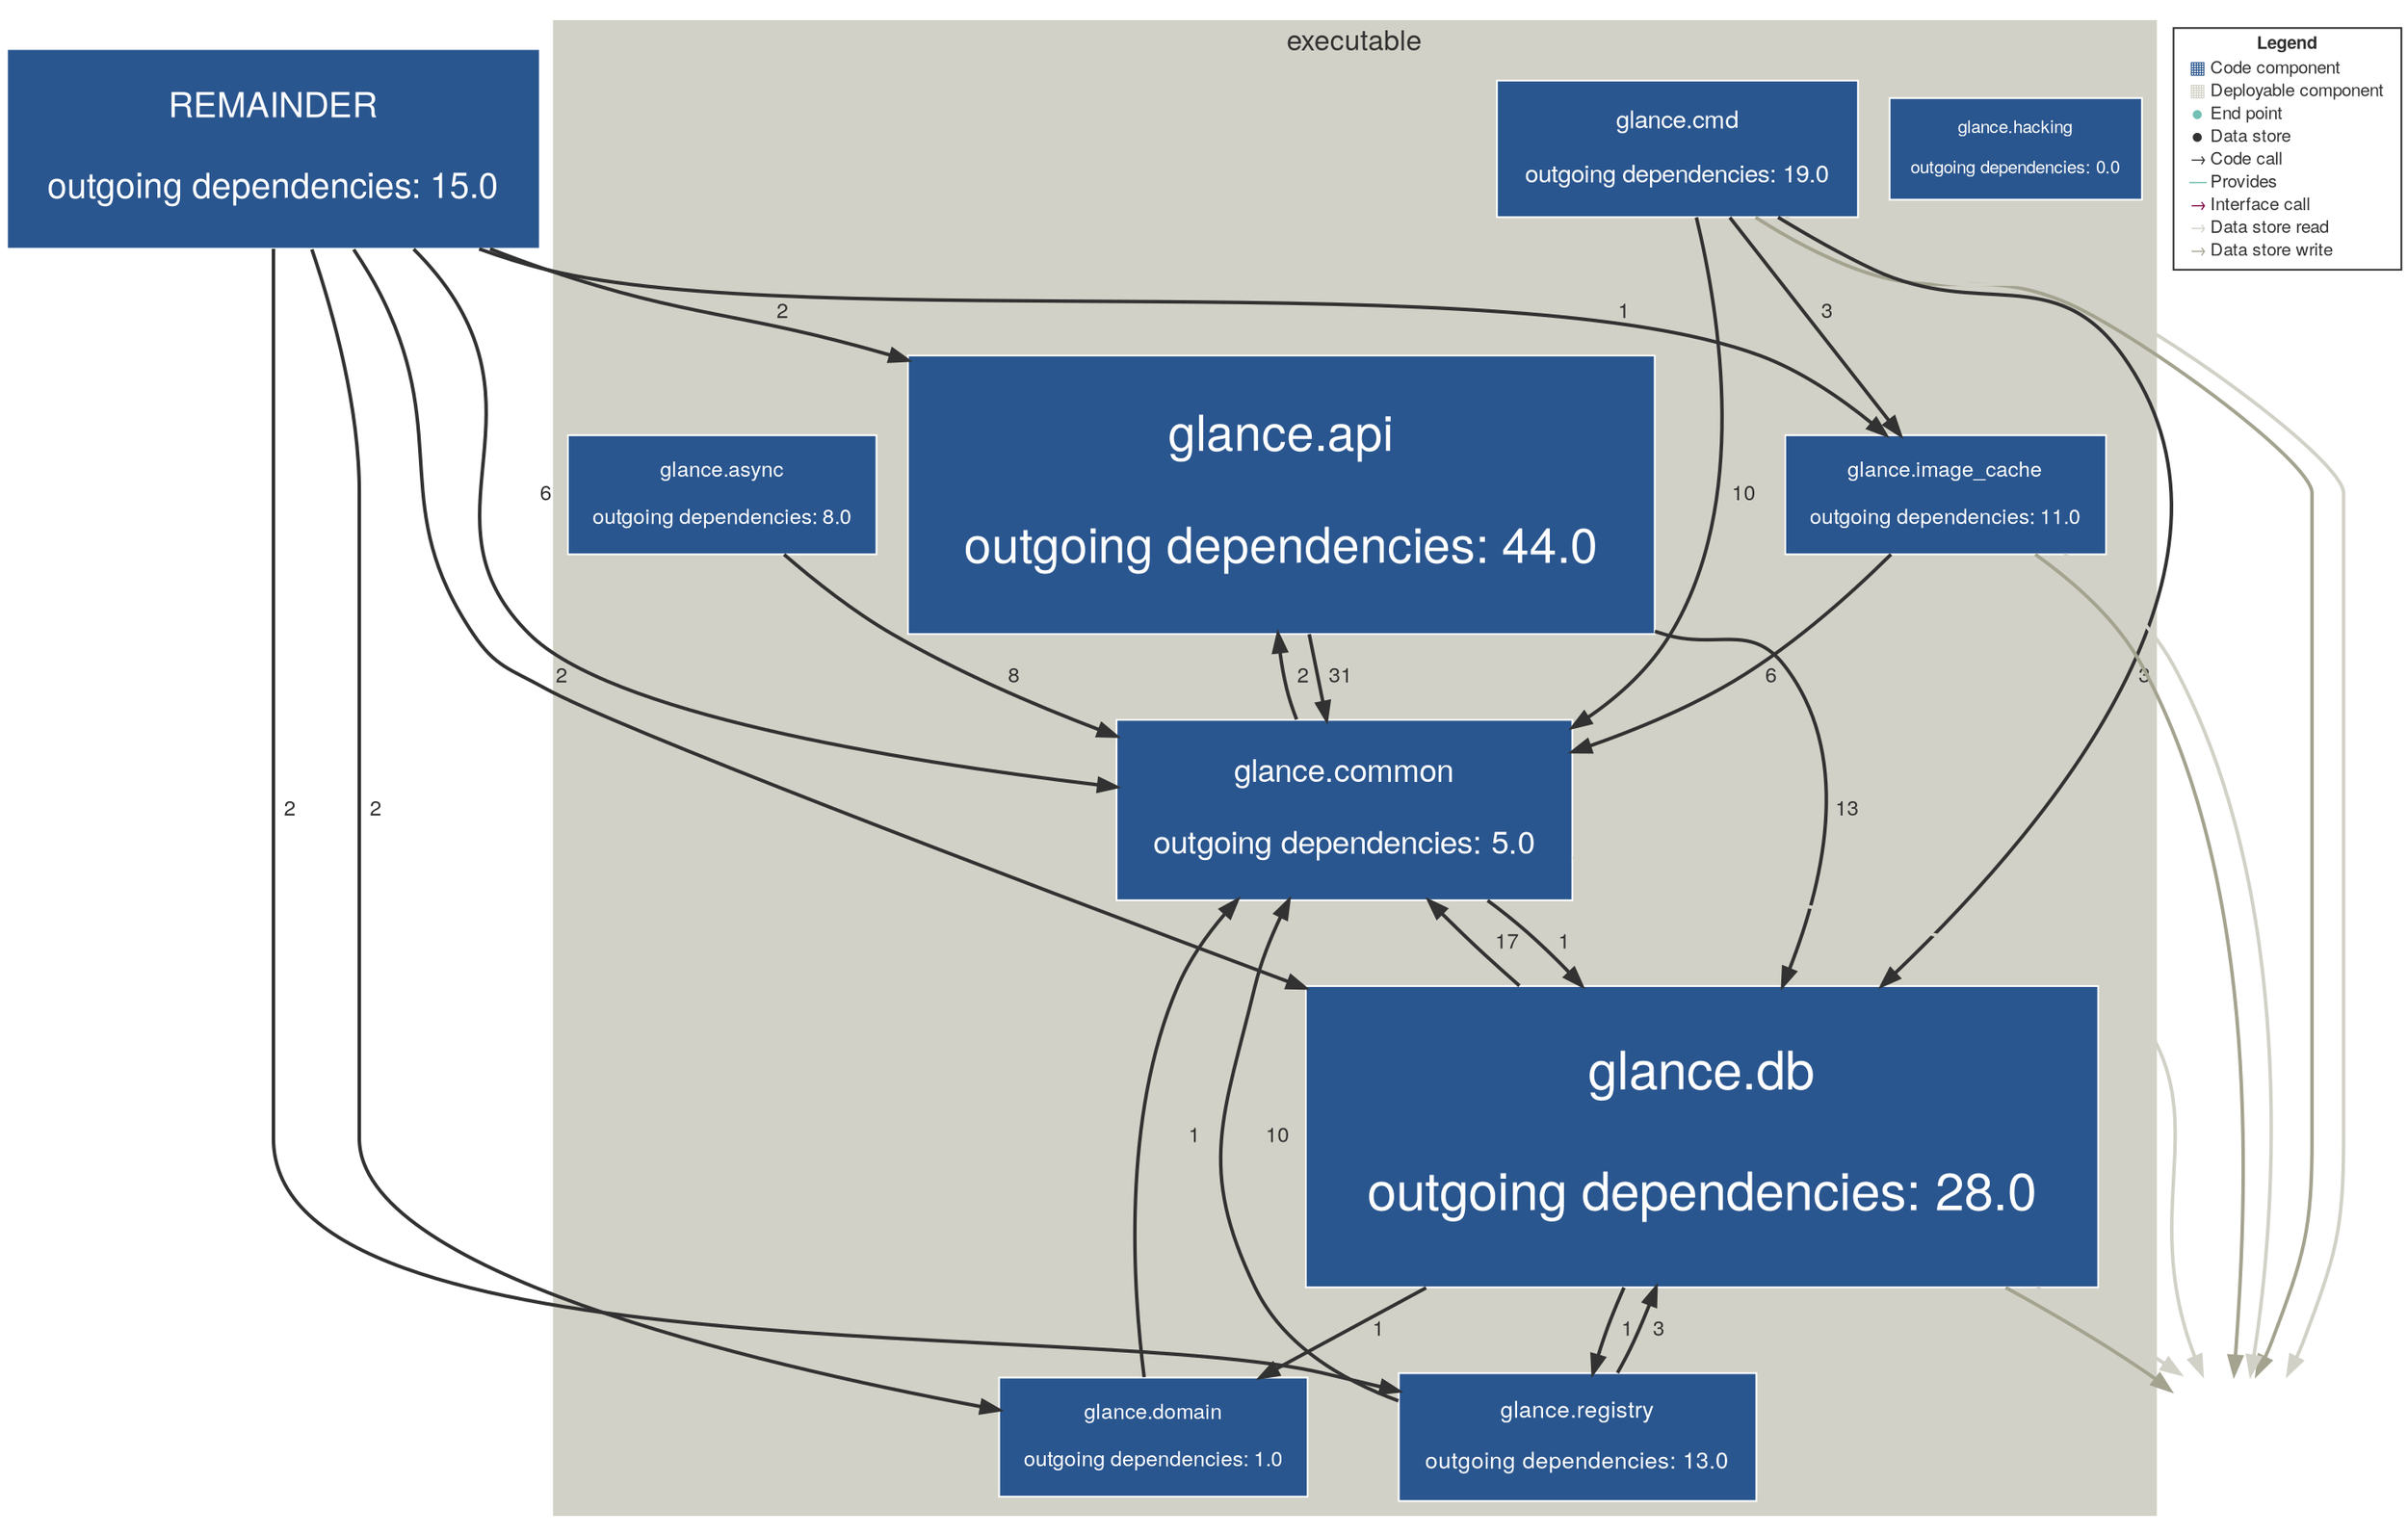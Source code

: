 digraph "Graph" {
compound=true
rankdir=TD
"REMAINDER@NOT_DEPLOYED" [ shape="box" style="filled" fillcolor="#2A568F" penwidth="1" color="#FFFFFF" fontname="Helvetica Neue" fontcolor="#FFFFFF" fontsize="20" margin="0.32" label="REMAINDER

outgoing dependencies: 15.0" ]
"2d3aa6bd-10d6-4e2d-ad43-be2a24e1e22e@NOT_DEPLOYED" [ shape="box" penwidth="0" fontname="Helvetica Neue" fontcolor="#323232" fontsize="16" image="icon-datastore.png" width="1.000" height="1.000" fixedsize="true" label="" ]
subgraph "cluster-glance" {
style="filled"
color="#D2D1C7"
fontname="Helvetica Neue"
fontsize="16"
fontcolor="#323232"
label="executable"
"glance.api@glance" [ shape="box" style="filled" fillcolor="#2A568F" penwidth="1" color="#FFFFFF" fontname="Helvetica Neue" fontcolor="#FFFFFF" fontsize="28" margin="0.448" label="glance.api

outgoing dependencies: 44.0" ]
"glance.hacking@glance" [ shape="box" style="filled" fillcolor="#2A568F" penwidth="1" color="#FFFFFF" fontname="Helvetica Neue" fontcolor="#FFFFFF" fontsize="10" margin="0.16" label="glance.hacking

outgoing dependencies: 0.0" ]
"glance.cmd@glance" [ shape="box" style="filled" fillcolor="#2A568F" penwidth="1" color="#FFFFFF" fontname="Helvetica Neue" fontcolor="#FFFFFF" fontsize="14" margin="0.224" label="glance.cmd

outgoing dependencies: 19.0" ]
"glance.common@glance" [ shape="box" style="filled" fillcolor="#2A568F" penwidth="1" color="#FFFFFF" fontname="Helvetica Neue" fontcolor="#FFFFFF" fontsize="18" margin="0.28800000000000003" label="glance.common

outgoing dependencies: 5.0" ]
"glance.db@glance" [ shape="box" style="filled" fillcolor="#2A568F" penwidth="1" color="#FFFFFF" fontname="Helvetica Neue" fontcolor="#FFFFFF" fontsize="30" margin="0.48" label="glance.db

outgoing dependencies: 28.0" ]
"glance.image_cache@glance" [ shape="box" style="filled" fillcolor="#2A568F" penwidth="1" color="#FFFFFF" fontname="Helvetica Neue" fontcolor="#FFFFFF" fontsize="12" margin="0.192" label="glance.image_cache

outgoing dependencies: 11.0" ]
"glance.domain@glance" [ shape="box" style="filled" fillcolor="#2A568F" penwidth="1" color="#FFFFFF" fontname="Helvetica Neue" fontcolor="#FFFFFF" fontsize="12" margin="0.192" label="glance.domain

outgoing dependencies: 1.0" ]
"glance.async@glance" [ shape="box" style="filled" fillcolor="#2A568F" penwidth="1" color="#FFFFFF" fontname="Helvetica Neue" fontcolor="#FFFFFF" fontsize="12" margin="0.192" label="glance.async

outgoing dependencies: 8.0" ]
"glance.registry@glance" [ shape="box" style="filled" fillcolor="#2A568F" penwidth="1" color="#FFFFFF" fontname="Helvetica Neue" fontcolor="#FFFFFF" fontsize="13" margin="0.20800000000000002" label="glance.registry

outgoing dependencies: 13.0" ]
}
"REMAINDER@NOT_DEPLOYED" -> "glance.api@glance" [ penwidth="2" color="#323232" fontcolor="#323232" fontname="Helvetica Neue" fontsize="12" label="  2" ]
"REMAINDER@NOT_DEPLOYED" -> "glance.common@glance" [ penwidth="2" color="#323232" fontcolor="#323232" fontname="Helvetica Neue" fontsize="12" label="  6" ]
"REMAINDER@NOT_DEPLOYED" -> "glance.db@glance" [ penwidth="2" color="#323232" fontcolor="#323232" fontname="Helvetica Neue" fontsize="12" label="  2" ]
"REMAINDER@NOT_DEPLOYED" -> "glance.image_cache@glance" [ penwidth="2" color="#323232" fontcolor="#323232" fontname="Helvetica Neue" fontsize="12" label="  1" ]
"REMAINDER@NOT_DEPLOYED" -> "glance.domain@glance" [ penwidth="2" color="#323232" fontcolor="#323232" fontname="Helvetica Neue" fontsize="12" label="  2" ]
"REMAINDER@NOT_DEPLOYED" -> "glance.registry@glance" [ penwidth="2" color="#323232" fontcolor="#323232" fontname="Helvetica Neue" fontsize="12" label="  2" ]
"glance.api@glance" -> "glance.common@glance" [ penwidth="2" color="#323232" fontcolor="#323232" fontname="Helvetica Neue" fontsize="12" label="  31" ]
"glance.api@glance" -> "glance.db@glance" [ penwidth="2" color="#323232" fontcolor="#323232" fontname="Helvetica Neue" fontsize="12" label="  13" ]
"glance.cmd@glance" -> "2d3aa6bd-10d6-4e2d-ad43-be2a24e1e22e@NOT_DEPLOYED" [ penwidth="2" color="#A4A38F" fontcolor="#A4A38F" fontname="Helvetica Neue" fontsize="12" label="" ]
"glance.cmd@glance" -> "2d3aa6bd-10d6-4e2d-ad43-be2a24e1e22e@NOT_DEPLOYED" [ penwidth="2" color="#D2D1C7" fontcolor="#D2D1C7" fontname="Helvetica Neue" fontsize="12" label="" ]
"glance.cmd@glance" -> "glance.common@glance" [ penwidth="2" color="#323232" fontcolor="#323232" fontname="Helvetica Neue" fontsize="12" label="  10" ]
"glance.cmd@glance" -> "glance.db@glance" [ penwidth="2" color="#323232" fontcolor="#323232" fontname="Helvetica Neue" fontsize="12" label="  3" ]
"glance.cmd@glance" -> "glance.image_cache@glance" [ penwidth="2" color="#323232" fontcolor="#323232" fontname="Helvetica Neue" fontsize="12" label="  3" ]
"glance.common@glance" -> "2d3aa6bd-10d6-4e2d-ad43-be2a24e1e22e@NOT_DEPLOYED" [ penwidth="2" color="#D2D1C7" fontcolor="#D2D1C7" fontname="Helvetica Neue" fontsize="12" label="" ]
"glance.common@glance" -> "glance.api@glance" [ penwidth="2" color="#323232" fontcolor="#323232" fontname="Helvetica Neue" fontsize="12" label="  2" ]
"glance.common@glance" -> "glance.db@glance" [ penwidth="2" color="#323232" fontcolor="#323232" fontname="Helvetica Neue" fontsize="12" label="  1" ]
"glance.db@glance" -> "2d3aa6bd-10d6-4e2d-ad43-be2a24e1e22e@NOT_DEPLOYED" [ penwidth="2" color="#A4A38F" fontcolor="#A4A38F" fontname="Helvetica Neue" fontsize="12" label="" ]
"glance.db@glance" -> "2d3aa6bd-10d6-4e2d-ad43-be2a24e1e22e@NOT_DEPLOYED" [ penwidth="2" color="#D2D1C7" fontcolor="#D2D1C7" fontname="Helvetica Neue" fontsize="12" label="" ]
"glance.db@glance" -> "glance.common@glance" [ penwidth="2" color="#323232" fontcolor="#323232" fontname="Helvetica Neue" fontsize="12" label="  17" ]
"glance.db@glance" -> "glance.domain@glance" [ penwidth="2" color="#323232" fontcolor="#323232" fontname="Helvetica Neue" fontsize="12" label="  1" ]
"glance.db@glance" -> "glance.registry@glance" [ penwidth="2" color="#323232" fontcolor="#323232" fontname="Helvetica Neue" fontsize="12" label="  1" ]
"glance.image_cache@glance" -> "2d3aa6bd-10d6-4e2d-ad43-be2a24e1e22e@NOT_DEPLOYED" [ penwidth="2" color="#A4A38F" fontcolor="#A4A38F" fontname="Helvetica Neue" fontsize="12" label="" ]
"glance.image_cache@glance" -> "2d3aa6bd-10d6-4e2d-ad43-be2a24e1e22e@NOT_DEPLOYED" [ penwidth="2" color="#D2D1C7" fontcolor="#D2D1C7" fontname="Helvetica Neue" fontsize="12" label="" ]
"glance.image_cache@glance" -> "glance.common@glance" [ penwidth="2" color="#323232" fontcolor="#323232" fontname="Helvetica Neue" fontsize="12" label="  6" ]
"glance.domain@glance" -> "glance.common@glance" [ penwidth="2" color="#323232" fontcolor="#323232" fontname="Helvetica Neue" fontsize="12" label="  1" ]
"glance.async@glance" -> "glance.common@glance" [ penwidth="2" color="#323232" fontcolor="#323232" fontname="Helvetica Neue" fontsize="12" label="  8" ]
"glance.registry@glance" -> "glance.common@glance" [ penwidth="2" color="#323232" fontcolor="#323232" fontname="Helvetica Neue" fontsize="12" label="  10" ]
"glance.registry@glance" -> "glance.db@glance" [ penwidth="2" color="#323232" fontcolor="#323232" fontname="Helvetica Neue" fontsize="12" label="  3" ]
"LEGEND" [ shape="box" style="filled" fillcolor="#FFFFFF" penwidth="1" color="#323232" fontname="Helvetica Neue" fontcolor="#323232" fontsize="10" label=<<TABLE BORDER="0" CELLPADDING="1" CELLSPACING="0">
<TR><TD COLSPAN="2"><B>Legend</B></TD></TR>
<TR><TD><FONT COLOR="#2A568F">&#9638;</FONT></TD><TD ALIGN="left">Code component</TD></TR>
<TR><TD><FONT COLOR="#D2D1C7">&#9638;</FONT></TD><TD ALIGN="left">Deployable component</TD></TR>
<TR><TD><FONT COLOR="#72C0B4">&#9679;</FONT></TD><TD ALIGN="left">End point</TD></TR>
<TR><TD><FONT COLOR="#323232">&#9679;</FONT></TD><TD ALIGN="left">Data store</TD></TR>
<TR><TD><FONT COLOR="#323232">&rarr;</FONT></TD><TD ALIGN="left">Code call</TD></TR>
<TR><TD><FONT COLOR="#72C0B4">&#8212;</FONT></TD><TD ALIGN="left">Provides</TD></TR>
<TR><TD><FONT COLOR="#820445">&rarr;</FONT></TD><TD ALIGN="left">Interface call</TD></TR>
<TR><TD><FONT COLOR="#D2D1C7">&rarr;</FONT></TD><TD ALIGN="left">Data store read</TD></TR>
<TR><TD><FONT COLOR="#A4A38F">&rarr;</FONT></TD><TD ALIGN="left">Data store write</TD></TR>
</TABLE>
>  ]
}
